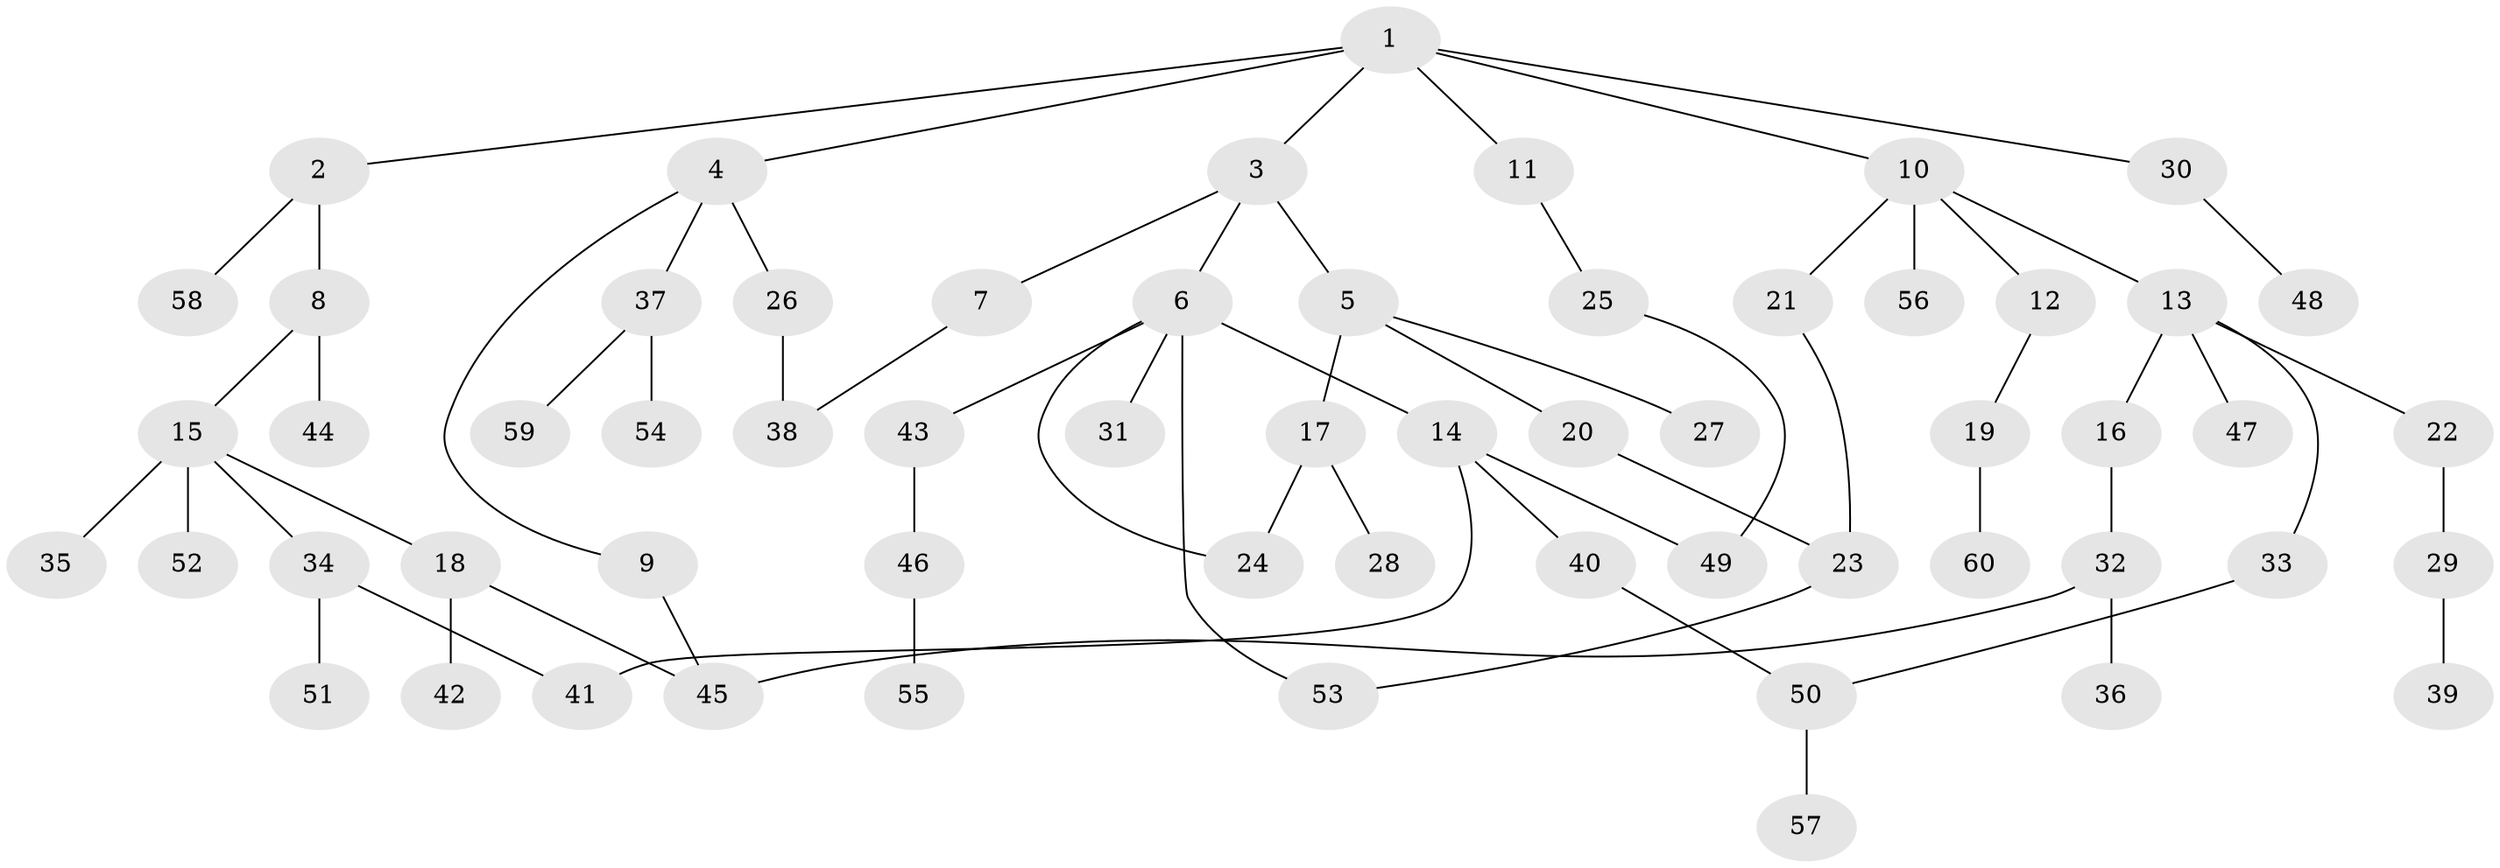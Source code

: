 // Generated by graph-tools (version 1.1) at 2025/00/03/09/25 03:00:56]
// undirected, 60 vertices, 68 edges
graph export_dot {
graph [start="1"]
  node [color=gray90,style=filled];
  1;
  2;
  3;
  4;
  5;
  6;
  7;
  8;
  9;
  10;
  11;
  12;
  13;
  14;
  15;
  16;
  17;
  18;
  19;
  20;
  21;
  22;
  23;
  24;
  25;
  26;
  27;
  28;
  29;
  30;
  31;
  32;
  33;
  34;
  35;
  36;
  37;
  38;
  39;
  40;
  41;
  42;
  43;
  44;
  45;
  46;
  47;
  48;
  49;
  50;
  51;
  52;
  53;
  54;
  55;
  56;
  57;
  58;
  59;
  60;
  1 -- 2;
  1 -- 3;
  1 -- 4;
  1 -- 10;
  1 -- 11;
  1 -- 30;
  2 -- 8;
  2 -- 58;
  3 -- 5;
  3 -- 6;
  3 -- 7;
  4 -- 9;
  4 -- 26;
  4 -- 37;
  5 -- 17;
  5 -- 20;
  5 -- 27;
  6 -- 14;
  6 -- 24;
  6 -- 31;
  6 -- 43;
  6 -- 53;
  7 -- 38;
  8 -- 15;
  8 -- 44;
  9 -- 45;
  10 -- 12;
  10 -- 13;
  10 -- 21;
  10 -- 56;
  11 -- 25;
  12 -- 19;
  13 -- 16;
  13 -- 22;
  13 -- 33;
  13 -- 47;
  14 -- 40;
  14 -- 49;
  14 -- 41;
  15 -- 18;
  15 -- 34;
  15 -- 35;
  15 -- 52;
  16 -- 32;
  17 -- 28;
  17 -- 24;
  18 -- 42;
  18 -- 45;
  19 -- 60;
  20 -- 23;
  21 -- 23;
  22 -- 29;
  23 -- 53;
  25 -- 49;
  26 -- 38;
  29 -- 39;
  30 -- 48;
  32 -- 36;
  32 -- 45;
  33 -- 50;
  34 -- 41;
  34 -- 51;
  37 -- 54;
  37 -- 59;
  40 -- 50;
  43 -- 46;
  46 -- 55;
  50 -- 57;
}
